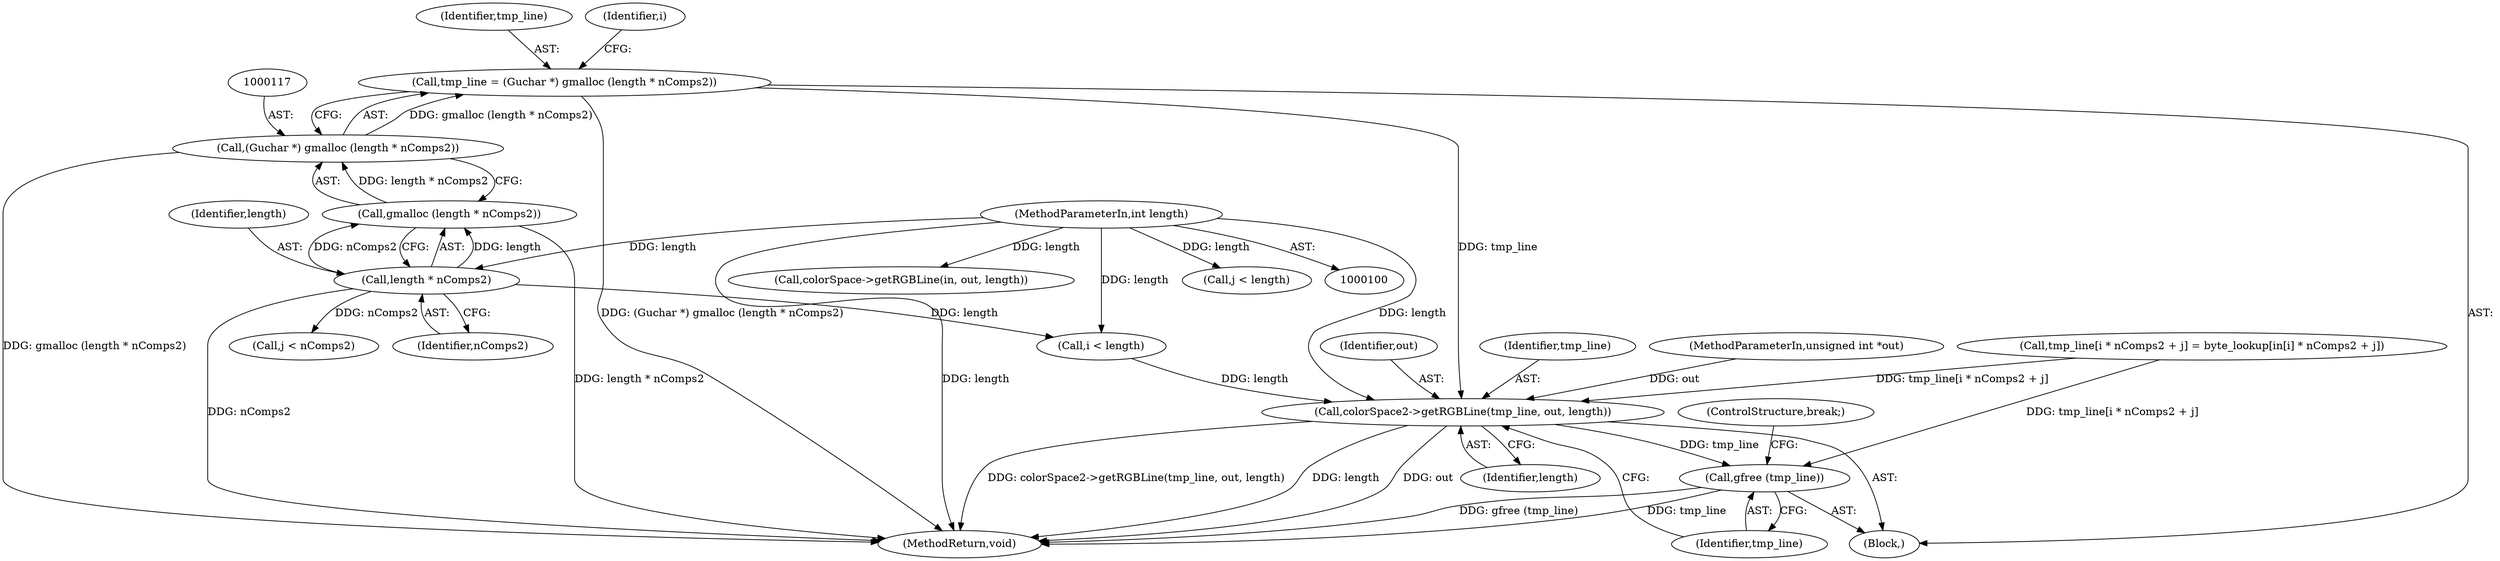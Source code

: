 digraph "0_poppler_7b2d314a61fd0e12f47c62996cb49ec0d1ba747a_7@integer" {
"1000114" [label="(Call,tmp_line = (Guchar *) gmalloc (length * nComps2))"];
"1000116" [label="(Call,(Guchar *) gmalloc (length * nComps2))"];
"1000118" [label="(Call,gmalloc (length * nComps2))"];
"1000119" [label="(Call,length * nComps2)"];
"1000103" [label="(MethodParameterIn,int length)"];
"1000159" [label="(Call,colorSpace2->getRGBLine(tmp_line, out, length))"];
"1000163" [label="(Call,gfree (tmp_line))"];
"1000142" [label="(Call,tmp_line[i * nComps2 + j] = byte_lookup[in[i] * nComps2 + j])"];
"1000118" [label="(Call,gmalloc (length * nComps2))"];
"1000111" [label="(Block,)"];
"1000161" [label="(Identifier,out)"];
"1000119" [label="(Call,length * nComps2)"];
"1000207" [label="(MethodReturn,void)"];
"1000165" [label="(ControlStructure,break;)"];
"1000163" [label="(Call,gfree (tmp_line))"];
"1000114" [label="(Call,tmp_line = (Guchar *) gmalloc (length * nComps2))"];
"1000202" [label="(Call,colorSpace->getRGBLine(in, out, length))"];
"1000160" [label="(Identifier,tmp_line)"];
"1000159" [label="(Call,colorSpace2->getRGBLine(tmp_line, out, length))"];
"1000162" [label="(Identifier,length)"];
"1000120" [label="(Identifier,length)"];
"1000103" [label="(MethodParameterIn,int length)"];
"1000115" [label="(Identifier,tmp_line)"];
"1000102" [label="(MethodParameterIn,unsigned int *out)"];
"1000126" [label="(Call,i < length)"];
"1000174" [label="(Call,j < length)"];
"1000124" [label="(Identifier,i)"];
"1000136" [label="(Call,j < nComps2)"];
"1000116" [label="(Call,(Guchar *) gmalloc (length * nComps2))"];
"1000164" [label="(Identifier,tmp_line)"];
"1000121" [label="(Identifier,nComps2)"];
"1000114" -> "1000111"  [label="AST: "];
"1000114" -> "1000116"  [label="CFG: "];
"1000115" -> "1000114"  [label="AST: "];
"1000116" -> "1000114"  [label="AST: "];
"1000124" -> "1000114"  [label="CFG: "];
"1000114" -> "1000207"  [label="DDG: (Guchar *) gmalloc (length * nComps2)"];
"1000116" -> "1000114"  [label="DDG: gmalloc (length * nComps2)"];
"1000114" -> "1000159"  [label="DDG: tmp_line"];
"1000116" -> "1000118"  [label="CFG: "];
"1000117" -> "1000116"  [label="AST: "];
"1000118" -> "1000116"  [label="AST: "];
"1000116" -> "1000207"  [label="DDG: gmalloc (length * nComps2)"];
"1000118" -> "1000116"  [label="DDG: length * nComps2"];
"1000118" -> "1000119"  [label="CFG: "];
"1000119" -> "1000118"  [label="AST: "];
"1000118" -> "1000207"  [label="DDG: length * nComps2"];
"1000119" -> "1000118"  [label="DDG: length"];
"1000119" -> "1000118"  [label="DDG: nComps2"];
"1000119" -> "1000121"  [label="CFG: "];
"1000120" -> "1000119"  [label="AST: "];
"1000121" -> "1000119"  [label="AST: "];
"1000119" -> "1000207"  [label="DDG: nComps2"];
"1000103" -> "1000119"  [label="DDG: length"];
"1000119" -> "1000126"  [label="DDG: length"];
"1000119" -> "1000136"  [label="DDG: nComps2"];
"1000103" -> "1000100"  [label="AST: "];
"1000103" -> "1000207"  [label="DDG: length"];
"1000103" -> "1000126"  [label="DDG: length"];
"1000103" -> "1000159"  [label="DDG: length"];
"1000103" -> "1000174"  [label="DDG: length"];
"1000103" -> "1000202"  [label="DDG: length"];
"1000159" -> "1000111"  [label="AST: "];
"1000159" -> "1000162"  [label="CFG: "];
"1000160" -> "1000159"  [label="AST: "];
"1000161" -> "1000159"  [label="AST: "];
"1000162" -> "1000159"  [label="AST: "];
"1000164" -> "1000159"  [label="CFG: "];
"1000159" -> "1000207"  [label="DDG: colorSpace2->getRGBLine(tmp_line, out, length)"];
"1000159" -> "1000207"  [label="DDG: length"];
"1000159" -> "1000207"  [label="DDG: out"];
"1000142" -> "1000159"  [label="DDG: tmp_line[i * nComps2 + j]"];
"1000102" -> "1000159"  [label="DDG: out"];
"1000126" -> "1000159"  [label="DDG: length"];
"1000159" -> "1000163"  [label="DDG: tmp_line"];
"1000163" -> "1000111"  [label="AST: "];
"1000163" -> "1000164"  [label="CFG: "];
"1000164" -> "1000163"  [label="AST: "];
"1000165" -> "1000163"  [label="CFG: "];
"1000163" -> "1000207"  [label="DDG: tmp_line"];
"1000163" -> "1000207"  [label="DDG: gfree (tmp_line)"];
"1000142" -> "1000163"  [label="DDG: tmp_line[i * nComps2 + j]"];
}
